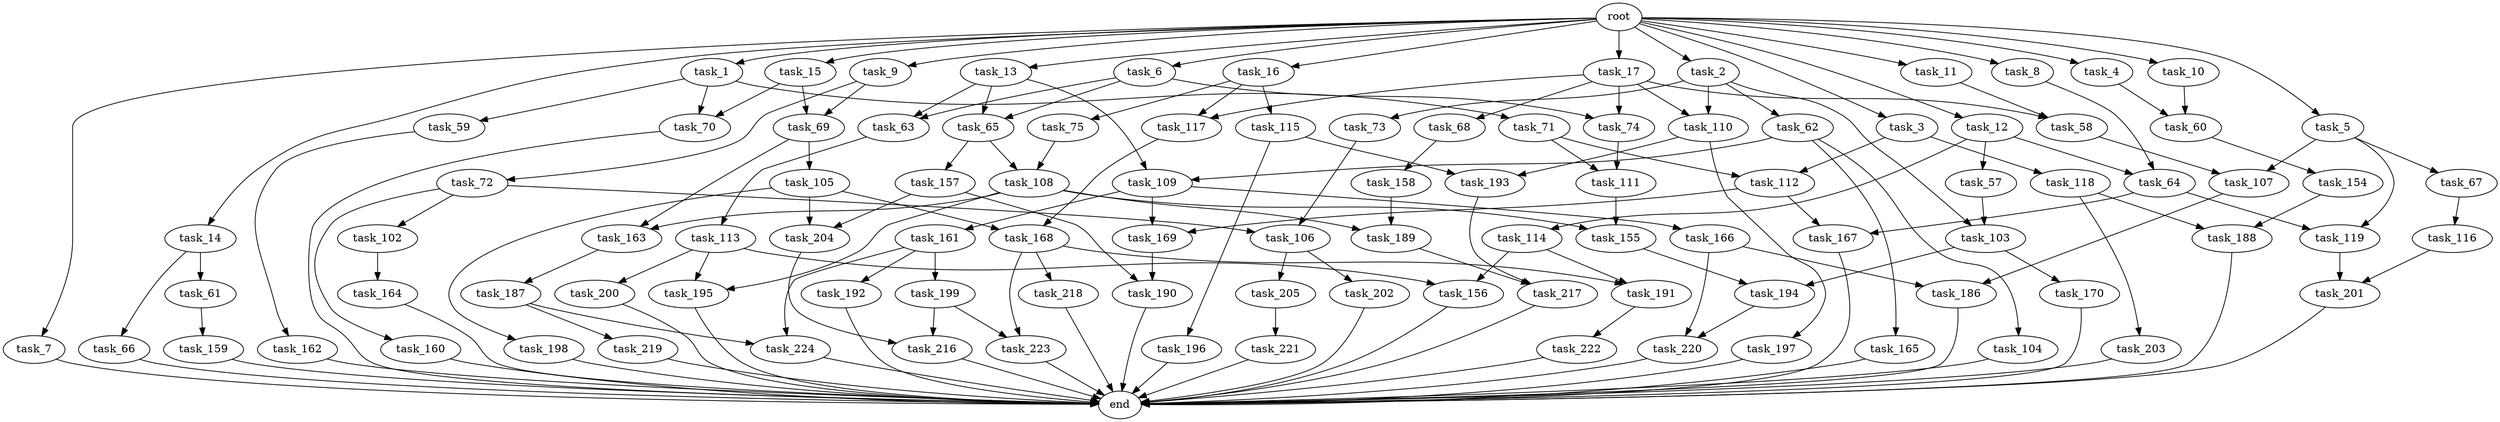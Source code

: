 digraph G {
  root [size="0.000000"];
  task_1 [size="1.024000"];
  task_2 [size="1.024000"];
  task_3 [size="1.024000"];
  task_4 [size="1.024000"];
  task_5 [size="1.024000"];
  task_6 [size="1.024000"];
  task_7 [size="1.024000"];
  task_8 [size="1.024000"];
  task_9 [size="1.024000"];
  task_10 [size="1.024000"];
  task_11 [size="1.024000"];
  task_12 [size="1.024000"];
  task_13 [size="1.024000"];
  task_14 [size="1.024000"];
  task_15 [size="1.024000"];
  task_16 [size="1.024000"];
  task_17 [size="1.024000"];
  task_57 [size="137438953.472000"];
  task_58 [size="730144440.320000"];
  task_59 [size="214748364.800000"];
  task_60 [size="627065225.216000"];
  task_61 [size="420906795.008000"];
  task_62 [size="420906795.008000"];
  task_63 [size="910533066.752000"];
  task_64 [size="171798691.840000"];
  task_65 [size="910533066.752000"];
  task_66 [size="420906795.008000"];
  task_67 [size="309237645.312000"];
  task_68 [size="309237645.312000"];
  task_69 [size="936302870.528000"];
  task_70 [size="292057776.128000"];
  task_71 [size="214748364.800000"];
  task_72 [size="858993459.200000"];
  task_73 [size="420906795.008000"];
  task_74 [size="1005022347.264000"];
  task_75 [size="34359738.368000"];
  task_102 [size="695784701.952000"];
  task_103 [size="1279900254.208000"];
  task_104 [size="549755813.888000"];
  task_105 [size="420906795.008000"];
  task_106 [size="1005022347.264000"];
  task_107 [size="618475290.624000"];
  task_108 [size="558345748.480000"];
  task_109 [size="764504178.688000"];
  task_110 [size="730144440.320000"];
  task_111 [size="730144440.320000"];
  task_112 [size="1116691496.960000"];
  task_113 [size="858993459.200000"];
  task_114 [size="137438953.472000"];
  task_115 [size="34359738.368000"];
  task_116 [size="858993459.200000"];
  task_117 [size="343597383.680000"];
  task_118 [size="695784701.952000"];
  task_119 [size="1168231104.512000"];
  task_154 [size="695784701.952000"];
  task_155 [size="558345748.480000"];
  task_156 [size="386547056.640000"];
  task_157 [size="420906795.008000"];
  task_158 [size="309237645.312000"];
  task_159 [size="309237645.312000"];
  task_160 [size="695784701.952000"];
  task_161 [size="549755813.888000"];
  task_162 [size="34359738.368000"];
  task_163 [size="841813590.016000"];
  task_164 [size="420906795.008000"];
  task_165 [size="549755813.888000"];
  task_166 [size="549755813.888000"];
  task_167 [size="1279900254.208000"];
  task_168 [size="687194767.360000"];
  task_169 [size="970662608.896000"];
  task_170 [size="858993459.200000"];
  task_186 [size="68719476.736000"];
  task_187 [size="137438953.472000"];
  task_188 [size="627065225.216000"];
  task_189 [size="558345748.480000"];
  task_190 [size="523986010.112000"];
  task_191 [size="1168231104.512000"];
  task_192 [size="214748364.800000"];
  task_193 [size="1116691496.960000"];
  task_194 [size="1554778161.152000"];
  task_195 [size="498216206.336000"];
  task_196 [size="420906795.008000"];
  task_197 [size="695784701.952000"];
  task_198 [size="549755813.888000"];
  task_199 [size="214748364.800000"];
  task_200 [size="77309411.328000"];
  task_201 [size="1554778161.152000"];
  task_202 [size="858993459.200000"];
  task_203 [size="77309411.328000"];
  task_204 [size="764504178.688000"];
  task_205 [size="858993459.200000"];
  task_216 [size="627065225.216000"];
  task_217 [size="292057776.128000"];
  task_218 [size="858993459.200000"];
  task_219 [size="858993459.200000"];
  task_220 [size="171798691.840000"];
  task_221 [size="309237645.312000"];
  task_222 [size="34359738.368000"];
  task_223 [size="936302870.528000"];
  task_224 [size="1073741824.000000"];
  end [size="0.000000"];

  root -> task_1 [size="1.000000"];
  root -> task_2 [size="1.000000"];
  root -> task_3 [size="1.000000"];
  root -> task_4 [size="1.000000"];
  root -> task_5 [size="1.000000"];
  root -> task_6 [size="1.000000"];
  root -> task_7 [size="1.000000"];
  root -> task_8 [size="1.000000"];
  root -> task_9 [size="1.000000"];
  root -> task_10 [size="1.000000"];
  root -> task_11 [size="1.000000"];
  root -> task_12 [size="1.000000"];
  root -> task_13 [size="1.000000"];
  root -> task_14 [size="1.000000"];
  root -> task_15 [size="1.000000"];
  root -> task_16 [size="1.000000"];
  root -> task_17 [size="1.000000"];
  task_1 -> task_59 [size="209715200.000000"];
  task_1 -> task_70 [size="209715200.000000"];
  task_1 -> task_71 [size="209715200.000000"];
  task_2 -> task_62 [size="411041792.000000"];
  task_2 -> task_73 [size="411041792.000000"];
  task_2 -> task_103 [size="411041792.000000"];
  task_2 -> task_110 [size="411041792.000000"];
  task_3 -> task_112 [size="679477248.000000"];
  task_3 -> task_118 [size="679477248.000000"];
  task_4 -> task_60 [size="536870912.000000"];
  task_5 -> task_67 [size="301989888.000000"];
  task_5 -> task_107 [size="301989888.000000"];
  task_5 -> task_119 [size="301989888.000000"];
  task_6 -> task_63 [size="679477248.000000"];
  task_6 -> task_65 [size="679477248.000000"];
  task_6 -> task_74 [size="679477248.000000"];
  task_7 -> end [size="1.000000"];
  task_8 -> task_64 [size="33554432.000000"];
  task_9 -> task_69 [size="838860800.000000"];
  task_9 -> task_72 [size="838860800.000000"];
  task_10 -> task_60 [size="75497472.000000"];
  task_11 -> task_58 [size="411041792.000000"];
  task_12 -> task_57 [size="134217728.000000"];
  task_12 -> task_64 [size="134217728.000000"];
  task_12 -> task_114 [size="134217728.000000"];
  task_13 -> task_63 [size="209715200.000000"];
  task_13 -> task_65 [size="209715200.000000"];
  task_13 -> task_109 [size="209715200.000000"];
  task_14 -> task_61 [size="411041792.000000"];
  task_14 -> task_66 [size="411041792.000000"];
  task_15 -> task_69 [size="75497472.000000"];
  task_15 -> task_70 [size="75497472.000000"];
  task_16 -> task_75 [size="33554432.000000"];
  task_16 -> task_115 [size="33554432.000000"];
  task_16 -> task_117 [size="33554432.000000"];
  task_17 -> task_58 [size="301989888.000000"];
  task_17 -> task_68 [size="301989888.000000"];
  task_17 -> task_74 [size="301989888.000000"];
  task_17 -> task_110 [size="301989888.000000"];
  task_17 -> task_117 [size="301989888.000000"];
  task_57 -> task_103 [size="838860800.000000"];
  task_58 -> task_107 [size="301989888.000000"];
  task_59 -> task_162 [size="33554432.000000"];
  task_60 -> task_154 [size="679477248.000000"];
  task_61 -> task_159 [size="301989888.000000"];
  task_62 -> task_104 [size="536870912.000000"];
  task_62 -> task_109 [size="536870912.000000"];
  task_62 -> task_165 [size="536870912.000000"];
  task_63 -> task_113 [size="838860800.000000"];
  task_64 -> task_119 [size="838860800.000000"];
  task_64 -> task_167 [size="838860800.000000"];
  task_65 -> task_108 [size="411041792.000000"];
  task_65 -> task_157 [size="411041792.000000"];
  task_66 -> end [size="1.000000"];
  task_67 -> task_116 [size="838860800.000000"];
  task_68 -> task_158 [size="301989888.000000"];
  task_69 -> task_105 [size="411041792.000000"];
  task_69 -> task_163 [size="411041792.000000"];
  task_70 -> end [size="1.000000"];
  task_71 -> task_111 [size="411041792.000000"];
  task_71 -> task_112 [size="411041792.000000"];
  task_72 -> task_102 [size="679477248.000000"];
  task_72 -> task_106 [size="679477248.000000"];
  task_72 -> task_160 [size="679477248.000000"];
  task_73 -> task_106 [size="301989888.000000"];
  task_74 -> task_111 [size="301989888.000000"];
  task_75 -> task_108 [size="134217728.000000"];
  task_102 -> task_164 [size="411041792.000000"];
  task_103 -> task_170 [size="838860800.000000"];
  task_103 -> task_194 [size="838860800.000000"];
  task_104 -> end [size="1.000000"];
  task_105 -> task_168 [size="536870912.000000"];
  task_105 -> task_198 [size="536870912.000000"];
  task_105 -> task_204 [size="536870912.000000"];
  task_106 -> task_202 [size="838860800.000000"];
  task_106 -> task_205 [size="838860800.000000"];
  task_107 -> task_186 [size="33554432.000000"];
  task_108 -> task_155 [size="411041792.000000"];
  task_108 -> task_163 [size="411041792.000000"];
  task_108 -> task_189 [size="411041792.000000"];
  task_108 -> task_195 [size="411041792.000000"];
  task_109 -> task_161 [size="536870912.000000"];
  task_109 -> task_166 [size="536870912.000000"];
  task_109 -> task_169 [size="536870912.000000"];
  task_110 -> task_193 [size="679477248.000000"];
  task_110 -> task_197 [size="679477248.000000"];
  task_111 -> task_155 [size="134217728.000000"];
  task_112 -> task_167 [size="411041792.000000"];
  task_112 -> task_169 [size="411041792.000000"];
  task_113 -> task_156 [size="75497472.000000"];
  task_113 -> task_195 [size="75497472.000000"];
  task_113 -> task_200 [size="75497472.000000"];
  task_114 -> task_156 [size="301989888.000000"];
  task_114 -> task_191 [size="301989888.000000"];
  task_115 -> task_193 [size="411041792.000000"];
  task_115 -> task_196 [size="411041792.000000"];
  task_116 -> task_201 [size="838860800.000000"];
  task_117 -> task_168 [size="134217728.000000"];
  task_118 -> task_188 [size="75497472.000000"];
  task_118 -> task_203 [size="75497472.000000"];
  task_119 -> task_201 [size="679477248.000000"];
  task_154 -> task_188 [size="536870912.000000"];
  task_155 -> task_194 [size="679477248.000000"];
  task_156 -> end [size="1.000000"];
  task_157 -> task_190 [size="209715200.000000"];
  task_157 -> task_204 [size="209715200.000000"];
  task_158 -> task_189 [size="134217728.000000"];
  task_159 -> end [size="1.000000"];
  task_160 -> end [size="1.000000"];
  task_161 -> task_192 [size="209715200.000000"];
  task_161 -> task_199 [size="209715200.000000"];
  task_161 -> task_224 [size="209715200.000000"];
  task_162 -> end [size="1.000000"];
  task_163 -> task_187 [size="134217728.000000"];
  task_164 -> end [size="1.000000"];
  task_165 -> end [size="1.000000"];
  task_166 -> task_186 [size="33554432.000000"];
  task_166 -> task_220 [size="33554432.000000"];
  task_167 -> end [size="1.000000"];
  task_168 -> task_191 [size="838860800.000000"];
  task_168 -> task_218 [size="838860800.000000"];
  task_168 -> task_223 [size="838860800.000000"];
  task_169 -> task_190 [size="301989888.000000"];
  task_170 -> end [size="1.000000"];
  task_186 -> end [size="1.000000"];
  task_187 -> task_219 [size="838860800.000000"];
  task_187 -> task_224 [size="838860800.000000"];
  task_188 -> end [size="1.000000"];
  task_189 -> task_217 [size="209715200.000000"];
  task_190 -> end [size="1.000000"];
  task_191 -> task_222 [size="33554432.000000"];
  task_192 -> end [size="1.000000"];
  task_193 -> task_217 [size="75497472.000000"];
  task_194 -> task_220 [size="134217728.000000"];
  task_195 -> end [size="1.000000"];
  task_196 -> end [size="1.000000"];
  task_197 -> end [size="1.000000"];
  task_198 -> end [size="1.000000"];
  task_199 -> task_216 [size="75497472.000000"];
  task_199 -> task_223 [size="75497472.000000"];
  task_200 -> end [size="1.000000"];
  task_201 -> end [size="1.000000"];
  task_202 -> end [size="1.000000"];
  task_203 -> end [size="1.000000"];
  task_204 -> task_216 [size="536870912.000000"];
  task_205 -> task_221 [size="301989888.000000"];
  task_216 -> end [size="1.000000"];
  task_217 -> end [size="1.000000"];
  task_218 -> end [size="1.000000"];
  task_219 -> end [size="1.000000"];
  task_220 -> end [size="1.000000"];
  task_221 -> end [size="1.000000"];
  task_222 -> end [size="1.000000"];
  task_223 -> end [size="1.000000"];
  task_224 -> end [size="1.000000"];
}

